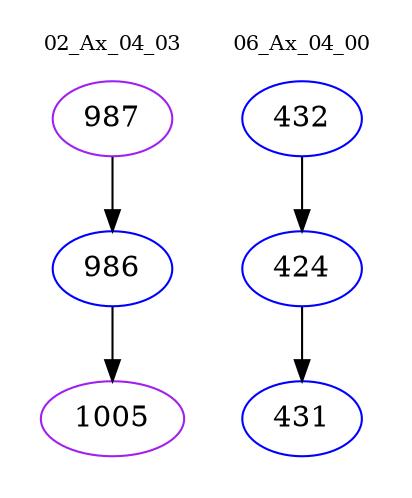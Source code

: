 digraph{
subgraph cluster_0 {
color = white
label = "02_Ax_04_03";
fontsize=10;
T0_987 [label="987", color="purple"]
T0_987 -> T0_986 [color="black"]
T0_986 [label="986", color="blue"]
T0_986 -> T0_1005 [color="black"]
T0_1005 [label="1005", color="purple"]
}
subgraph cluster_1 {
color = white
label = "06_Ax_04_00";
fontsize=10;
T1_432 [label="432", color="blue"]
T1_432 -> T1_424 [color="black"]
T1_424 [label="424", color="blue"]
T1_424 -> T1_431 [color="black"]
T1_431 [label="431", color="blue"]
}
}
